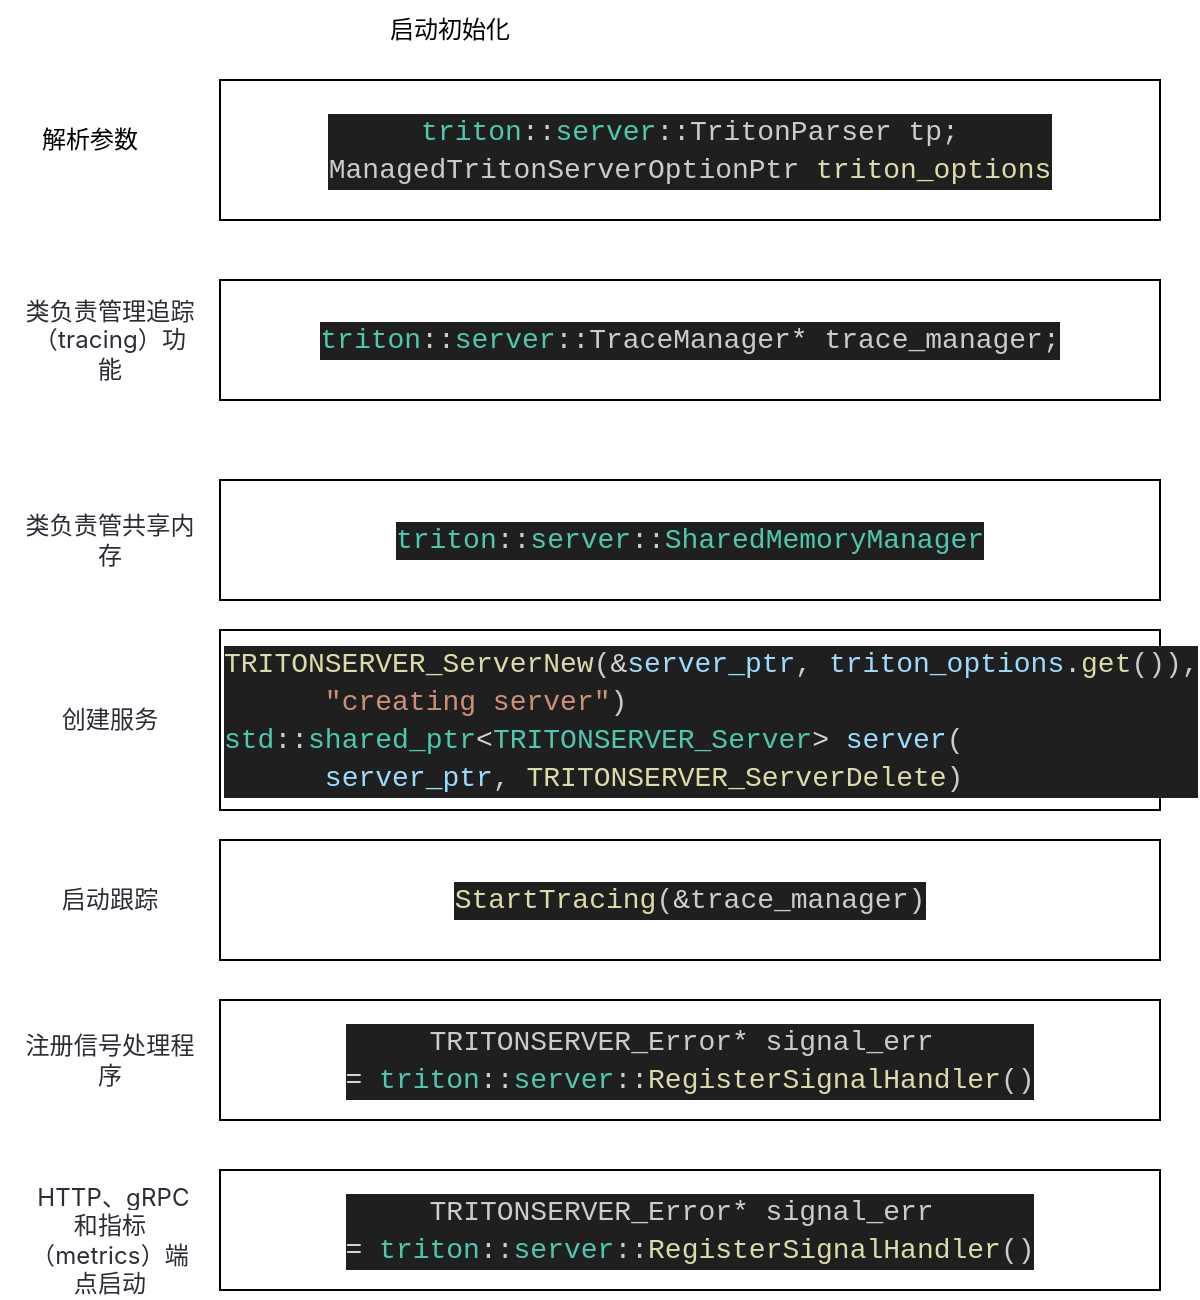 <mxfile version="26.0.4">
  <diagram name="第 1 页" id="kXPy8UkUp3mzWKm8MjfQ">
    <mxGraphModel dx="1434" dy="772" grid="1" gridSize="10" guides="1" tooltips="1" connect="1" arrows="1" fold="1" page="1" pageScale="1" pageWidth="827" pageHeight="1169" math="0" shadow="0">
      <root>
        <mxCell id="0" />
        <mxCell id="1" parent="0" />
        <mxCell id="fB2k_9zROjcW_b2BIm2G-2" value="&lt;div style=&quot;color: rgb(204, 204, 204); background-color: rgb(31, 31, 31); font-family: Consolas, &amp;quot;Courier New&amp;quot;, monospace; font-size: 14px; line-height: 19px; white-space: pre;&quot;&gt;&lt;span style=&quot;color: rgb(78, 201, 176);&quot;&gt;triton&lt;/span&gt;::&lt;span style=&quot;color: rgb(78, 201, 176);&quot;&gt;server&lt;/span&gt;::TritonParser tp;&lt;/div&gt;&lt;div style=&quot;color: rgb(204, 204, 204); background-color: rgb(31, 31, 31); font-family: Consolas, &amp;quot;Courier New&amp;quot;, monospace; font-size: 14px; line-height: 19px; white-space: pre;&quot;&gt;&lt;span style=&quot;background-color: light-dark(rgb(31, 31, 31), rgb(210, 210, 210)); color: light-dark(rgb(204, 204, 204), rgb(62, 62, 62));&quot;&gt;ManagedTritonServerOptionPtr &lt;/span&gt;&lt;span style=&quot;color: light-dark(rgb(220, 220, 170), rgb(54, 54, 11)); background-color: light-dark(rgb(31, 31, 31), rgb(210, 210, 210));&quot;&gt;triton_options&lt;/span&gt;&lt;/div&gt;" style="rounded=0;whiteSpace=wrap;html=1;" vertex="1" parent="1">
          <mxGeometry x="150" y="110" width="470" height="70" as="geometry" />
        </mxCell>
        <mxCell id="fB2k_9zROjcW_b2BIm2G-3" value="启动初始化" style="text;strokeColor=none;align=center;fillColor=none;html=1;verticalAlign=middle;whiteSpace=wrap;rounded=0;" vertex="1" parent="1">
          <mxGeometry x="230" y="70" width="70" height="30" as="geometry" />
        </mxCell>
        <mxCell id="fB2k_9zROjcW_b2BIm2G-4" value="解析参数" style="text;strokeColor=none;align=center;fillColor=none;html=1;verticalAlign=middle;whiteSpace=wrap;rounded=0;" vertex="1" parent="1">
          <mxGeometry x="40" y="125" width="90" height="30" as="geometry" />
        </mxCell>
        <mxCell id="fB2k_9zROjcW_b2BIm2G-5" value="&lt;div style=&quot;color: rgb(204, 204, 204); background-color: rgb(31, 31, 31); font-family: Consolas, &amp;quot;Courier New&amp;quot;, monospace; font-size: 14px; line-height: 19px; white-space: pre;&quot;&gt;&lt;div style=&quot;line-height: 19px;&quot;&gt;&lt;span style=&quot;color: #4ec9b0;&quot;&gt;triton&lt;/span&gt;::&lt;span style=&quot;color: #4ec9b0;&quot;&gt;server&lt;/span&gt;::TraceManager&lt;span style=&quot;color: #d4d4d4;&quot;&gt;*&lt;/span&gt; trace_manager;&lt;/div&gt;&lt;/div&gt;" style="rounded=0;whiteSpace=wrap;html=1;" vertex="1" parent="1">
          <mxGeometry x="150" y="210" width="470" height="60" as="geometry" />
        </mxCell>
        <mxCell id="fB2k_9zROjcW_b2BIm2G-6" value="&lt;span style=&quot;color: rgb(44, 44, 54); font-family: -apple-system, BlinkMacSystemFont, &amp;quot;Segoe UI&amp;quot;, &amp;quot;Noto Sans&amp;quot;, Helvetica, Arial, sans-serif, &amp;quot;Apple Color Emoji&amp;quot;, &amp;quot;Segoe UI Emoji&amp;quot;; letter-spacing: 0.08px; text-align: start; white-space-collapse: preserve; background-color: rgb(255, 255, 255);&quot;&gt;&lt;font style=&quot;font-size: 12px;&quot;&gt;类负责管理追踪（tracing）功能&lt;/font&gt;&lt;/span&gt;" style="text;strokeColor=none;align=center;fillColor=none;html=1;verticalAlign=middle;whiteSpace=wrap;rounded=0;" vertex="1" parent="1">
          <mxGeometry x="50" y="225" width="90" height="30" as="geometry" />
        </mxCell>
        <mxCell id="fB2k_9zROjcW_b2BIm2G-7" value="&lt;div style=&quot;color: rgb(204, 204, 204); background-color: rgb(31, 31, 31); font-family: Consolas, &amp;quot;Courier New&amp;quot;, monospace; font-size: 14px; line-height: 19px; white-space: pre;&quot;&gt;&lt;div style=&quot;line-height: 19px;&quot;&gt;&lt;div style=&quot;line-height: 19px;&quot;&gt;&lt;span style=&quot;color: #4ec9b0;&quot;&gt;triton&lt;/span&gt;::&lt;span style=&quot;color: #4ec9b0;&quot;&gt;server&lt;/span&gt;::&lt;span style=&quot;color: #4ec9b0;&quot;&gt;SharedMemoryManager&lt;/span&gt;&lt;/div&gt;&lt;/div&gt;&lt;/div&gt;" style="rounded=0;whiteSpace=wrap;html=1;" vertex="1" parent="1">
          <mxGeometry x="150" y="310" width="470" height="60" as="geometry" />
        </mxCell>
        <mxCell id="fB2k_9zROjcW_b2BIm2G-8" value="&lt;span style=&quot;color: rgb(44, 44, 54); font-family: -apple-system, BlinkMacSystemFont, &amp;quot;Segoe UI&amp;quot;, &amp;quot;Noto Sans&amp;quot;, Helvetica, Arial, sans-serif, &amp;quot;Apple Color Emoji&amp;quot;, &amp;quot;Segoe UI Emoji&amp;quot;; letter-spacing: 0.08px; text-align: start; white-space-collapse: preserve; background-color: rgb(255, 255, 255);&quot;&gt;&lt;font style=&quot;font-size: 12px;&quot;&gt;类负责管共享内存&lt;/font&gt;&lt;/span&gt;" style="text;strokeColor=none;align=center;fillColor=none;html=1;verticalAlign=middle;whiteSpace=wrap;rounded=0;" vertex="1" parent="1">
          <mxGeometry x="50" y="325" width="90" height="30" as="geometry" />
        </mxCell>
        <mxCell id="fB2k_9zROjcW_b2BIm2G-9" value="&lt;div style=&quot;color: rgb(204, 204, 204); background-color: rgb(31, 31, 31); font-family: Consolas, &amp;quot;Courier New&amp;quot;, monospace; font-size: 14px; line-height: 19px; white-space: pre;&quot;&gt;&lt;div style=&quot;line-height: 19px;&quot;&gt;&lt;div style=&quot;line-height: 19px;&quot;&gt;&lt;div style=&quot;line-height: 19px;&quot;&gt;&lt;div&gt;&lt;span style=&quot;color: rgb(220, 220, 170);&quot;&gt;TRITONSERVER_ServerNew&lt;/span&gt;(&lt;span style=&quot;color: rgb(212, 212, 212);&quot;&gt;&amp;amp;&lt;/span&gt;&lt;span style=&quot;color: rgb(156, 220, 254);&quot;&gt;server_ptr&lt;/span&gt;, &lt;span style=&quot;color: rgb(156, 220, 254);&quot;&gt;triton_options&lt;/span&gt;.&lt;span style=&quot;color: rgb(220, 220, 170);&quot;&gt;get&lt;/span&gt;()),&lt;/div&gt;&lt;div&gt;&amp;nbsp; &amp;nbsp; &amp;nbsp; &lt;span style=&quot;color: rgb(206, 145, 120);&quot;&gt;&quot;creating server&quot;&lt;/span&gt;)&lt;/div&gt;&lt;div&gt;&lt;span style=&quot;background-color: light-dark(rgb(31, 31, 31), rgb(210, 210, 210)); color: rgb(78, 201, 176);&quot;&gt;std&lt;/span&gt;&lt;span style=&quot;background-color: light-dark(rgb(31, 31, 31), rgb(210, 210, 210)); color: light-dark(rgb(204, 204, 204), rgb(62, 62, 62));&quot;&gt;::&lt;/span&gt;&lt;span style=&quot;background-color: light-dark(rgb(31, 31, 31), rgb(210, 210, 210)); color: rgb(78, 201, 176);&quot;&gt;shared_ptr&lt;/span&gt;&lt;span style=&quot;background-color: light-dark(rgb(31, 31, 31), rgb(210, 210, 210)); color: rgb(212, 212, 212);&quot;&gt;&amp;lt;&lt;/span&gt;&lt;span style=&quot;background-color: light-dark(rgb(31, 31, 31), rgb(210, 210, 210)); color: rgb(78, 201, 176);&quot;&gt;TRITONSERVER_Server&lt;/span&gt;&lt;span style=&quot;background-color: light-dark(rgb(31, 31, 31), rgb(210, 210, 210)); color: rgb(212, 212, 212);&quot;&gt;&amp;gt;&lt;/span&gt;&lt;span style=&quot;background-color: light-dark(rgb(31, 31, 31), rgb(210, 210, 210)); color: light-dark(rgb(204, 204, 204), rgb(62, 62, 62));&quot;&gt; &lt;/span&gt;&lt;span style=&quot;background-color: light-dark(rgb(31, 31, 31), rgb(210, 210, 210)); color: rgb(156, 220, 254);&quot;&gt;server&lt;/span&gt;&lt;span style=&quot;background-color: light-dark(rgb(31, 31, 31), rgb(210, 210, 210)); color: light-dark(rgb(204, 204, 204), rgb(62, 62, 62));&quot;&gt;(&lt;/span&gt;&lt;/div&gt;&lt;div&gt;&lt;div&gt;&amp;nbsp; &amp;nbsp; &amp;nbsp; &lt;span style=&quot;color: rgb(156, 220, 254);&quot;&gt;server_ptr&lt;/span&gt;, &lt;span style=&quot;color: rgb(220, 220, 170);&quot;&gt;TRITONSERVER_ServerDelete&lt;/span&gt;)&lt;/div&gt;&lt;/div&gt;&lt;/div&gt;&lt;/div&gt;&lt;/div&gt;&lt;/div&gt;" style="rounded=0;whiteSpace=wrap;html=1;align=left;" vertex="1" parent="1">
          <mxGeometry x="150" y="385" width="470" height="90" as="geometry" />
        </mxCell>
        <mxCell id="fB2k_9zROjcW_b2BIm2G-10" value="&lt;span style=&quot;color: rgb(44, 44, 54); font-family: -apple-system, BlinkMacSystemFont, &amp;quot;Segoe UI&amp;quot;, &amp;quot;Noto Sans&amp;quot;, Helvetica, Arial, sans-serif, &amp;quot;Apple Color Emoji&amp;quot;, &amp;quot;Segoe UI Emoji&amp;quot;; letter-spacing: 0.08px; text-align: start; white-space-collapse: preserve; background-color: rgb(255, 255, 255);&quot;&gt;&lt;font style=&quot;font-size: 12px;&quot;&gt;创建服务&lt;/font&gt;&lt;/span&gt;" style="text;strokeColor=none;align=center;fillColor=none;html=1;verticalAlign=middle;whiteSpace=wrap;rounded=0;" vertex="1" parent="1">
          <mxGeometry x="50" y="415" width="90" height="30" as="geometry" />
        </mxCell>
        <mxCell id="fB2k_9zROjcW_b2BIm2G-11" value="&lt;div style=&quot;color: rgb(204, 204, 204); background-color: rgb(31, 31, 31); font-family: Consolas, &amp;quot;Courier New&amp;quot;, monospace; font-size: 14px; line-height: 19px; white-space: pre;&quot;&gt;&lt;div style=&quot;line-height: 19px;&quot;&gt;&lt;div style=&quot;line-height: 19px;&quot;&gt;&lt;div style=&quot;line-height: 19px;&quot;&gt;&lt;div style=&quot;line-height: 19px;&quot;&gt;&lt;div style=&quot;line-height: 19px;&quot;&gt;&lt;span style=&quot;color: #dcdcaa;&quot;&gt;StartTracing&lt;/span&gt;(&lt;span style=&quot;color: #d4d4d4;&quot;&gt;&amp;amp;&lt;/span&gt;trace_manager)&lt;/div&gt;&lt;/div&gt;&lt;/div&gt;&lt;/div&gt;&lt;/div&gt;&lt;/div&gt;" style="rounded=0;whiteSpace=wrap;html=1;" vertex="1" parent="1">
          <mxGeometry x="150" y="490" width="470" height="60" as="geometry" />
        </mxCell>
        <mxCell id="fB2k_9zROjcW_b2BIm2G-12" value="&lt;span style=&quot;color: rgb(44, 44, 54); font-family: -apple-system, BlinkMacSystemFont, &amp;quot;Segoe UI&amp;quot;, &amp;quot;Noto Sans&amp;quot;, Helvetica, Arial, sans-serif, &amp;quot;Apple Color Emoji&amp;quot;, &amp;quot;Segoe UI Emoji&amp;quot;; letter-spacing: 0.08px; text-align: start; white-space-collapse: preserve; background-color: rgb(255, 255, 255);&quot;&gt;&lt;font style=&quot;font-size: 12px;&quot;&gt;启动跟踪&lt;/font&gt;&lt;/span&gt;" style="text;strokeColor=none;align=center;fillColor=none;html=1;verticalAlign=middle;whiteSpace=wrap;rounded=0;" vertex="1" parent="1">
          <mxGeometry x="50" y="505" width="90" height="30" as="geometry" />
        </mxCell>
        <mxCell id="fB2k_9zROjcW_b2BIm2G-13" value="&lt;div style=&quot;color: rgb(204, 204, 204); background-color: rgb(31, 31, 31); font-family: Consolas, &amp;quot;Courier New&amp;quot;, monospace; font-size: 14px; line-height: 19px; white-space: pre;&quot;&gt;&lt;div style=&quot;line-height: 19px;&quot;&gt;&lt;div style=&quot;line-height: 19px;&quot;&gt;&lt;div style=&quot;line-height: 19px;&quot;&gt;&lt;div style=&quot;line-height: 19px;&quot;&gt;&lt;div style=&quot;line-height: 19px;&quot;&gt;&lt;div style=&quot;line-height: 19px;&quot;&gt;TRITONSERVER_Error&lt;span style=&quot;color: rgb(212, 212, 212);&quot;&gt;*&lt;/span&gt; signal_err &lt;/div&gt;&lt;div style=&quot;line-height: 19px;&quot;&gt;&lt;span style=&quot;color: rgb(212, 212, 212);&quot;&gt;=&lt;/span&gt; &lt;span style=&quot;color: rgb(78, 201, 176);&quot;&gt;triton&lt;/span&gt;::&lt;span style=&quot;color: rgb(78, 201, 176);&quot;&gt;server&lt;/span&gt;::&lt;span style=&quot;color: rgb(220, 220, 170);&quot;&gt;RegisterSignalHandler&lt;/span&gt;()&lt;/div&gt;&lt;/div&gt;&lt;/div&gt;&lt;/div&gt;&lt;/div&gt;&lt;/div&gt;&lt;/div&gt;" style="rounded=0;whiteSpace=wrap;html=1;" vertex="1" parent="1">
          <mxGeometry x="150" y="570" width="470" height="60" as="geometry" />
        </mxCell>
        <mxCell id="fB2k_9zROjcW_b2BIm2G-14" value="&lt;span style=&quot;color: rgb(44, 44, 54); font-family: -apple-system, BlinkMacSystemFont, &amp;quot;Segoe UI&amp;quot;, &amp;quot;Noto Sans&amp;quot;, Helvetica, Arial, sans-serif, &amp;quot;Apple Color Emoji&amp;quot;, &amp;quot;Segoe UI Emoji&amp;quot;; letter-spacing: 0.08px; text-align: start; white-space-collapse: preserve; background-color: rgb(255, 255, 255);&quot;&gt;&lt;font style=&quot;font-size: 12px;&quot;&gt;注册信号处理程序&lt;/font&gt;&lt;/span&gt;" style="text;strokeColor=none;align=center;fillColor=none;html=1;verticalAlign=middle;whiteSpace=wrap;rounded=0;" vertex="1" parent="1">
          <mxGeometry x="50" y="585" width="90" height="30" as="geometry" />
        </mxCell>
        <mxCell id="fB2k_9zROjcW_b2BIm2G-15" value="&lt;span style=&quot;color: rgb(44, 44, 54); font-family: -apple-system, BlinkMacSystemFont, &amp;quot;Segoe UI&amp;quot;, &amp;quot;Noto Sans&amp;quot;, Helvetica, Arial, sans-serif, &amp;quot;Apple Color Emoji&amp;quot;, &amp;quot;Segoe UI Emoji&amp;quot;; letter-spacing: 0.08px; text-align: start; white-space-collapse: preserve; background-color: rgb(255, 255, 255);&quot;&gt;&lt;font style=&quot;font-size: 12px;&quot;&gt; HTTP、gRPC 和指标（metrics）端点启动&lt;/font&gt;&lt;/span&gt;" style="text;strokeColor=none;align=center;fillColor=none;html=1;verticalAlign=middle;whiteSpace=wrap;rounded=0;" vertex="1" parent="1">
          <mxGeometry x="50" y="665" width="90" height="50" as="geometry" />
        </mxCell>
        <mxCell id="fB2k_9zROjcW_b2BIm2G-16" value="&lt;div style=&quot;color: rgb(204, 204, 204); background-color: rgb(31, 31, 31); font-family: Consolas, &amp;quot;Courier New&amp;quot;, monospace; font-size: 14px; line-height: 19px; white-space: pre;&quot;&gt;&lt;div style=&quot;line-height: 19px;&quot;&gt;&lt;div style=&quot;line-height: 19px;&quot;&gt;&lt;div style=&quot;line-height: 19px;&quot;&gt;&lt;div style=&quot;line-height: 19px;&quot;&gt;&lt;div style=&quot;line-height: 19px;&quot;&gt;&lt;div style=&quot;line-height: 19px;&quot;&gt;TRITONSERVER_Error&lt;span style=&quot;color: rgb(212, 212, 212);&quot;&gt;*&lt;/span&gt; signal_err &lt;/div&gt;&lt;div style=&quot;line-height: 19px;&quot;&gt;&lt;span style=&quot;color: rgb(212, 212, 212);&quot;&gt;=&lt;/span&gt; &lt;span style=&quot;color: rgb(78, 201, 176);&quot;&gt;triton&lt;/span&gt;::&lt;span style=&quot;color: rgb(78, 201, 176);&quot;&gt;server&lt;/span&gt;::&lt;span style=&quot;color: rgb(220, 220, 170);&quot;&gt;RegisterSignalHandler&lt;/span&gt;()&lt;/div&gt;&lt;/div&gt;&lt;/div&gt;&lt;/div&gt;&lt;/div&gt;&lt;/div&gt;&lt;/div&gt;" style="rounded=0;whiteSpace=wrap;html=1;" vertex="1" parent="1">
          <mxGeometry x="150" y="655" width="470" height="60" as="geometry" />
        </mxCell>
      </root>
    </mxGraphModel>
  </diagram>
</mxfile>
